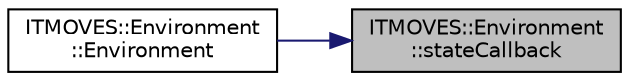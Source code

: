 digraph "ITMOVES::Environment::stateCallback"
{
 // LATEX_PDF_SIZE
  edge [fontname="Helvetica",fontsize="10",labelfontname="Helvetica",labelfontsize="10"];
  node [fontname="Helvetica",fontsize="10",shape=record];
  rankdir="RL";
  Node1 [label="ITMOVES::Environment\l::stateCallback",height=0.2,width=0.4,color="black", fillcolor="grey75", style="filled", fontcolor="black",tooltip="Sets the current state based on topic \"/testState\"."];
  Node1 -> Node2 [dir="back",color="midnightblue",fontsize="10",style="solid",fontname="Helvetica"];
  Node2 [label="ITMOVES::Environment\l::Environment",height=0.2,width=0.4,color="black", fillcolor="white", style="filled",URL="$class_i_t_m_o_v_e_s_1_1_environment.html#a1e56a2600e238b8fa8c9b3a97feab733",tooltip="Construct a new Environment object and initialize ROS Subscriber/ Publisher, various class members,..."];
}
